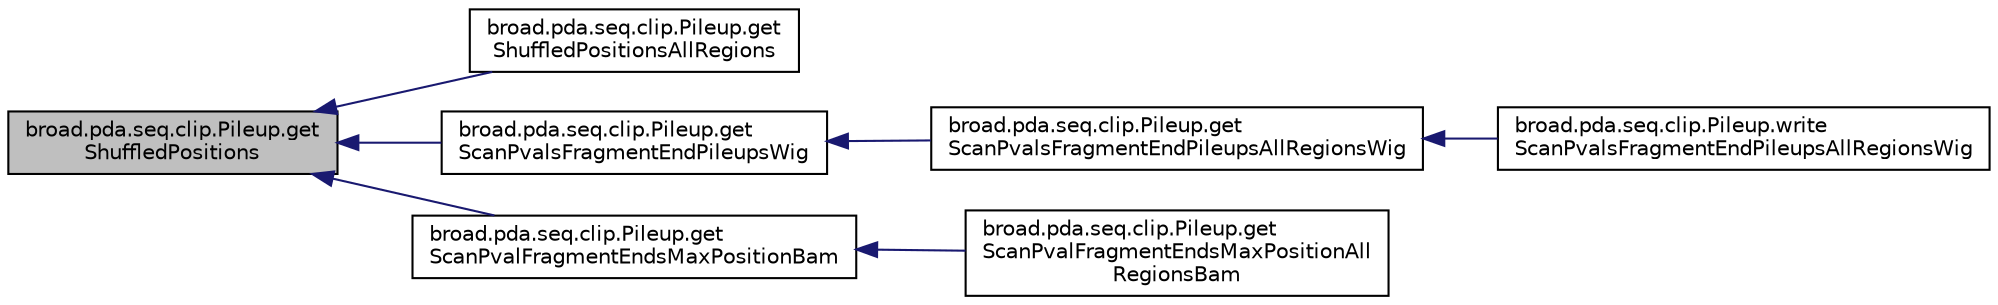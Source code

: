 digraph "broad.pda.seq.clip.Pileup.getShuffledPositions"
{
  edge [fontname="Helvetica",fontsize="10",labelfontname="Helvetica",labelfontsize="10"];
  node [fontname="Helvetica",fontsize="10",shape=record];
  rankdir="LR";
  Node1 [label="broad.pda.seq.clip.Pileup.get\lShuffledPositions",height=0.2,width=0.4,color="black", fillcolor="grey75", style="filled" fontcolor="black"];
  Node1 -> Node2 [dir="back",color="midnightblue",fontsize="10",style="solid"];
  Node2 [label="broad.pda.seq.clip.Pileup.get\lShuffledPositionsAllRegions",height=0.2,width=0.4,color="black", fillcolor="white", style="filled",URL="$classbroad_1_1pda_1_1seq_1_1clip_1_1_pileup.html#a3192137e746edd357a296f5d823f8e2f"];
  Node1 -> Node3 [dir="back",color="midnightblue",fontsize="10",style="solid"];
  Node3 [label="broad.pda.seq.clip.Pileup.get\lScanPvalsFragmentEndPileupsWig",height=0.2,width=0.4,color="black", fillcolor="white", style="filled",URL="$classbroad_1_1pda_1_1seq_1_1clip_1_1_pileup.html#a2f2ec59cc7fdb4ced9c11014070fa10a"];
  Node3 -> Node4 [dir="back",color="midnightblue",fontsize="10",style="solid"];
  Node4 [label="broad.pda.seq.clip.Pileup.get\lScanPvalsFragmentEndPileupsAllRegionsWig",height=0.2,width=0.4,color="black", fillcolor="white", style="filled",URL="$classbroad_1_1pda_1_1seq_1_1clip_1_1_pileup.html#ae5bf54f9ea963c4d704bb7f2dd98c0ee"];
  Node4 -> Node5 [dir="back",color="midnightblue",fontsize="10",style="solid"];
  Node5 [label="broad.pda.seq.clip.Pileup.write\lScanPvalsFragmentEndPileupsAllRegionsWig",height=0.2,width=0.4,color="black", fillcolor="white", style="filled",URL="$classbroad_1_1pda_1_1seq_1_1clip_1_1_pileup.html#ac4e8a5dd5705c5e479d1ed70e1d1852f"];
  Node1 -> Node6 [dir="back",color="midnightblue",fontsize="10",style="solid"];
  Node6 [label="broad.pda.seq.clip.Pileup.get\lScanPvalFragmentEndsMaxPositionBam",height=0.2,width=0.4,color="black", fillcolor="white", style="filled",URL="$classbroad_1_1pda_1_1seq_1_1clip_1_1_pileup.html#af7726e161df33f1675b770110193078f"];
  Node6 -> Node7 [dir="back",color="midnightblue",fontsize="10",style="solid"];
  Node7 [label="broad.pda.seq.clip.Pileup.get\lScanPvalFragmentEndsMaxPositionAll\lRegionsBam",height=0.2,width=0.4,color="black", fillcolor="white", style="filled",URL="$classbroad_1_1pda_1_1seq_1_1clip_1_1_pileup.html#a75369d564eda2373e41b0fd60451fda8"];
}
